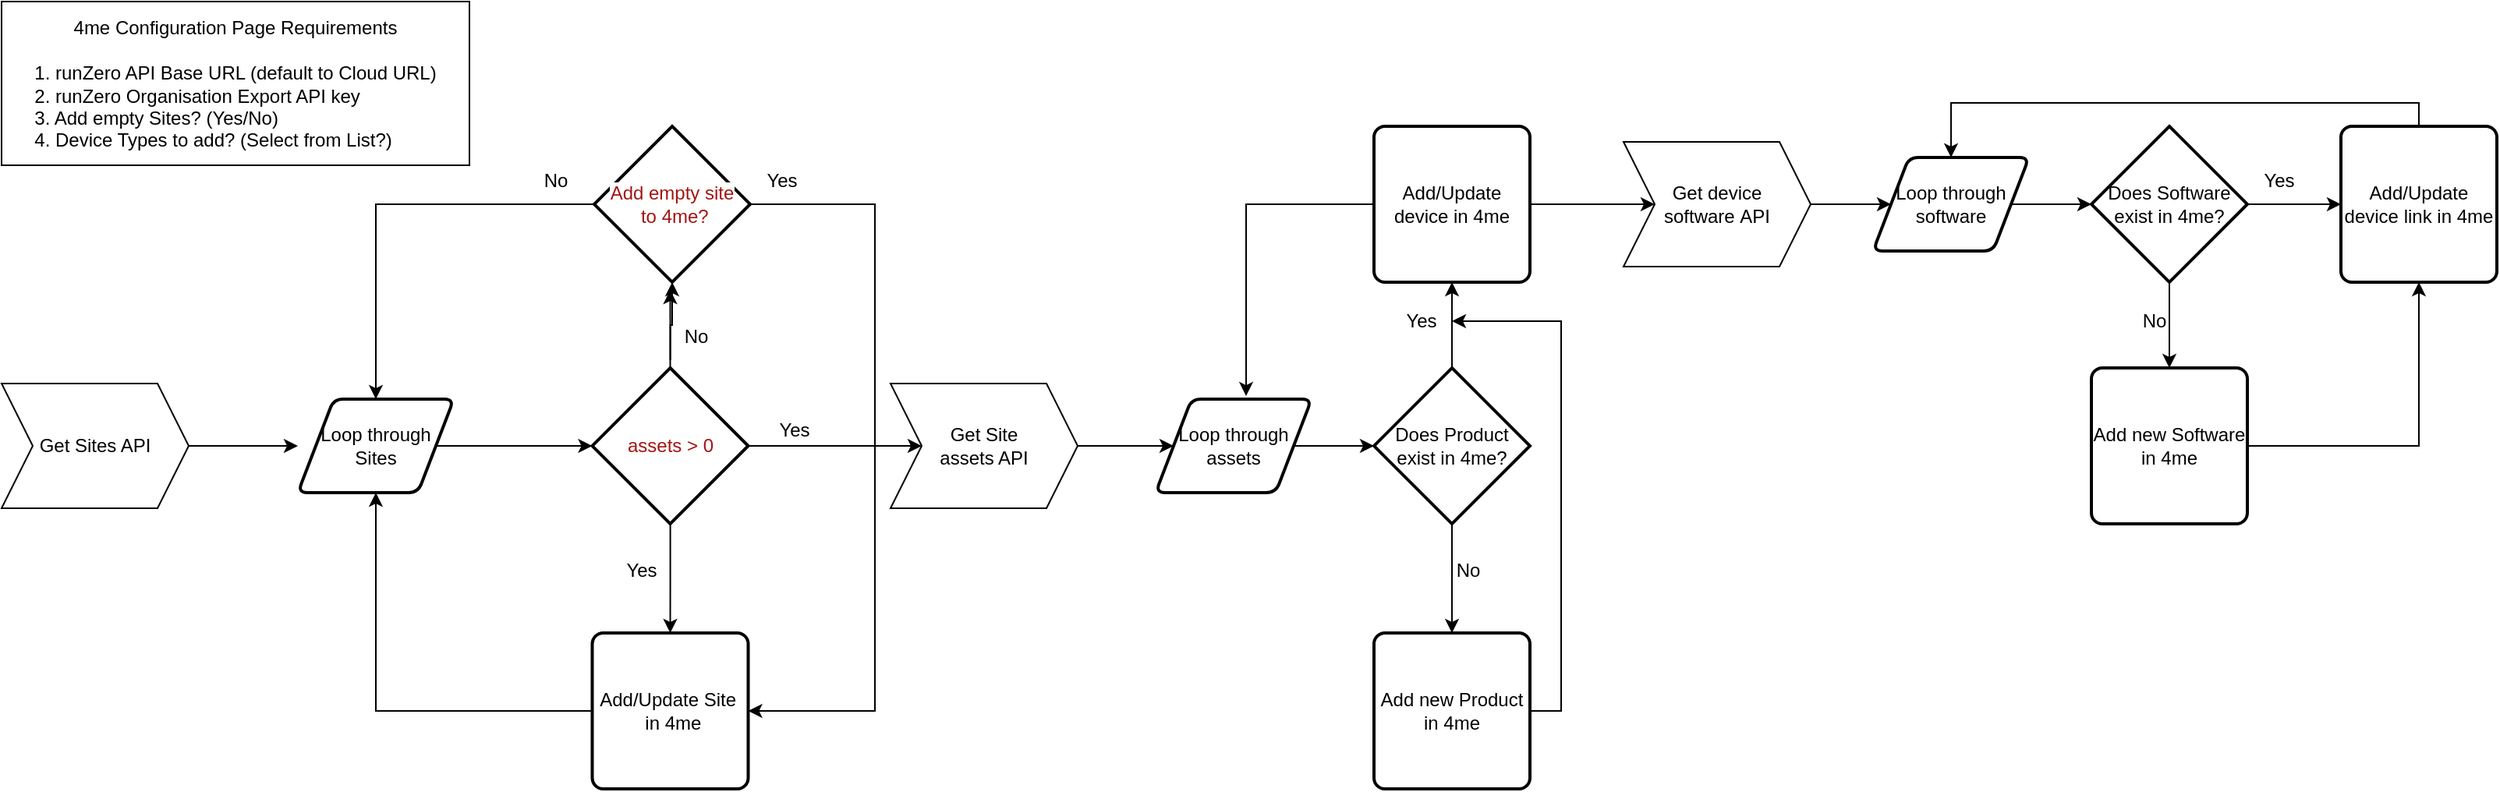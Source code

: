 <mxfile version="14.9.6" type="device"><diagram id="C5RBs43oDa-KdzZeNtuy" name="Page-1"><mxGraphModel dx="1422" dy="814" grid="1" gridSize="10" guides="1" tooltips="1" connect="1" arrows="1" fold="1" page="1" pageScale="1" pageWidth="827" pageHeight="1169" math="0" shadow="0"><root><mxCell id="WIyWlLk6GJQsqaUBKTNV-0"/><mxCell id="WIyWlLk6GJQsqaUBKTNV-1" parent="WIyWlLk6GJQsqaUBKTNV-0"/><mxCell id="F0V0074kp8VBOafrMDZi-4" style="edgeStyle=orthogonalEdgeStyle;rounded=0;orthogonalLoop=1;jettySize=auto;html=1;" parent="WIyWlLk6GJQsqaUBKTNV-1" edge="1"><mxGeometry relative="1" as="geometry"><mxPoint x="130" y="290" as="sourcePoint"/><mxPoint x="200" y="290" as="targetPoint"/></mxGeometry></mxCell><mxCell id="F0V0074kp8VBOafrMDZi-18" style="edgeStyle=orthogonalEdgeStyle;rounded=0;orthogonalLoop=1;jettySize=auto;html=1;entryX=0.5;entryY=1;entryDx=0;entryDy=0;" parent="WIyWlLk6GJQsqaUBKTNV-1" edge="1"><mxGeometry relative="1" as="geometry"><mxPoint x="438.8" y="235.047" as="sourcePoint"/><mxPoint x="438.75" y="190" as="targetPoint"/></mxGeometry></mxCell><mxCell id="F0V0074kp8VBOafrMDZi-27" style="edgeStyle=orthogonalEdgeStyle;rounded=0;orthogonalLoop=1;jettySize=auto;html=1;entryX=0.5;entryY=0;entryDx=0;entryDy=0;entryPerimeter=0;" parent="WIyWlLk6GJQsqaUBKTNV-1" source="F0V0074kp8VBOafrMDZi-50" edge="1"><mxGeometry relative="1" as="geometry"><mxPoint x="438.8" y="344.953" as="sourcePoint"/><mxPoint x="438.75" y="410" as="targetPoint"/></mxGeometry></mxCell><mxCell id="F0V0074kp8VBOafrMDZi-36" style="edgeStyle=orthogonalEdgeStyle;rounded=0;orthogonalLoop=1;jettySize=auto;html=1;exitX=1;exitY=0.5;exitDx=0;exitDy=0;exitPerimeter=0;" parent="WIyWlLk6GJQsqaUBKTNV-1" source="F0V0074kp8VBOafrMDZi-50" target="F0V0074kp8VBOafrMDZi-33" edge="1"><mxGeometry relative="1" as="geometry"><mxPoint x="497.5" y="290" as="sourcePoint"/></mxGeometry></mxCell><mxCell id="F0V0074kp8VBOafrMDZi-8" value="No" style="text;html=1;align=center;verticalAlign=middle;resizable=0;points=[];autosize=1;strokeColor=none;rotation=0;" parent="WIyWlLk6GJQsqaUBKTNV-1" vertex="1"><mxGeometry x="440" y="210" width="30" height="20" as="geometry"/></mxCell><mxCell id="F0V0074kp8VBOafrMDZi-19" style="edgeStyle=orthogonalEdgeStyle;rounded=0;orthogonalLoop=1;jettySize=auto;html=1;entryX=0.5;entryY=0;entryDx=0;entryDy=0;exitX=0;exitY=0.5;exitDx=0;exitDy=0;exitPerimeter=0;" parent="WIyWlLk6GJQsqaUBKTNV-1" source="F0V0074kp8VBOafrMDZi-52" target="F0V0074kp8VBOafrMDZi-38" edge="1"><mxGeometry relative="1" as="geometry"><mxPoint x="380" y="135" as="sourcePoint"/><mxPoint x="250" y="262" as="targetPoint"/></mxGeometry></mxCell><mxCell id="F0V0074kp8VBOafrMDZi-30" style="edgeStyle=orthogonalEdgeStyle;rounded=0;orthogonalLoop=1;jettySize=auto;html=1;entryX=1;entryY=0.5;entryDx=0;entryDy=0;exitX=1;exitY=0.5;exitDx=0;exitDy=0;exitPerimeter=0;" parent="WIyWlLk6GJQsqaUBKTNV-1" source="F0V0074kp8VBOafrMDZi-52" target="F0V0074kp8VBOafrMDZi-34" edge="1"><mxGeometry relative="1" as="geometry"><mxPoint x="497.5" y="135" as="sourcePoint"/><mxPoint x="488.75" y="440" as="targetPoint"/><Array as="points"><mxPoint x="570" y="135"/><mxPoint x="570" y="460"/></Array></mxGeometry></mxCell><mxCell id="F0V0074kp8VBOafrMDZi-13" value="Yes" style="text;html=1;align=center;verticalAlign=middle;resizable=0;points=[];autosize=1;strokeColor=none;" parent="WIyWlLk6GJQsqaUBKTNV-1" vertex="1"><mxGeometry x="400" y="360" width="40" height="20" as="geometry"/></mxCell><mxCell id="F0V0074kp8VBOafrMDZi-20" value="No" style="text;html=1;align=center;verticalAlign=middle;resizable=0;points=[];autosize=1;strokeColor=none;" parent="WIyWlLk6GJQsqaUBKTNV-1" vertex="1"><mxGeometry x="350" y="110" width="30" height="20" as="geometry"/></mxCell><mxCell id="F0V0074kp8VBOafrMDZi-22" value="&lt;span&gt;Get&amp;nbsp;Sites API&lt;/span&gt;" style="shape=step;perimeter=stepPerimeter;whiteSpace=wrap;html=1;fixedSize=1;" parent="WIyWlLk6GJQsqaUBKTNV-1" vertex="1"><mxGeometry x="10" y="250" width="120" height="80" as="geometry"/></mxCell><mxCell id="F0V0074kp8VBOafrMDZi-31" style="edgeStyle=orthogonalEdgeStyle;rounded=0;orthogonalLoop=1;jettySize=auto;html=1;entryX=0.5;entryY=1;entryDx=0;entryDy=0;" parent="WIyWlLk6GJQsqaUBKTNV-1" edge="1"><mxGeometry relative="1" as="geometry"><mxPoint x="388.75" y="440" as="sourcePoint"/><mxPoint x="250" y="320" as="targetPoint"/><Array as="points"><mxPoint x="389" y="460"/><mxPoint x="250" y="460"/></Array></mxGeometry></mxCell><mxCell id="F0V0074kp8VBOafrMDZi-26" value="Yes" style="text;html=1;align=center;verticalAlign=middle;resizable=0;points=[];autosize=1;strokeColor=none;" parent="WIyWlLk6GJQsqaUBKTNV-1" vertex="1"><mxGeometry x="490" y="110" width="40" height="20" as="geometry"/></mxCell><mxCell id="F0V0074kp8VBOafrMDZi-41" style="edgeStyle=orthogonalEdgeStyle;rounded=0;orthogonalLoop=1;jettySize=auto;html=1;entryX=0;entryY=0.5;entryDx=0;entryDy=0;" parent="WIyWlLk6GJQsqaUBKTNV-1" source="F0V0074kp8VBOafrMDZi-33" target="F0V0074kp8VBOafrMDZi-40" edge="1"><mxGeometry relative="1" as="geometry"/></mxCell><mxCell id="F0V0074kp8VBOafrMDZi-33" value="&lt;span&gt;Get&amp;nbsp;Site &lt;br&gt;assets API&lt;/span&gt;" style="shape=step;perimeter=stepPerimeter;whiteSpace=wrap;html=1;fixedSize=1;" parent="WIyWlLk6GJQsqaUBKTNV-1" vertex="1"><mxGeometry x="580" y="250" width="120" height="80" as="geometry"/></mxCell><mxCell id="F0V0074kp8VBOafrMDZi-34" value="&lt;span&gt;Add/Update Site&amp;nbsp;&lt;br&gt;&amp;nbsp;in 4me&lt;/span&gt;" style="rounded=1;whiteSpace=wrap;html=1;absoluteArcSize=1;arcSize=14;strokeWidth=2;" parent="WIyWlLk6GJQsqaUBKTNV-1" vertex="1"><mxGeometry x="388.75" y="410" width="100" height="100" as="geometry"/></mxCell><mxCell id="F0V0074kp8VBOafrMDZi-37" value="Yes" style="text;html=1;align=center;verticalAlign=middle;resizable=0;points=[];autosize=1;strokeColor=none;" parent="WIyWlLk6GJQsqaUBKTNV-1" vertex="1"><mxGeometry x="497.5" y="270" width="40" height="20" as="geometry"/></mxCell><mxCell id="F0V0074kp8VBOafrMDZi-39" style="edgeStyle=orthogonalEdgeStyle;rounded=0;orthogonalLoop=1;jettySize=auto;html=1;entryX=0;entryY=0.5;entryDx=0;entryDy=0;entryPerimeter=0;" parent="WIyWlLk6GJQsqaUBKTNV-1" source="F0V0074kp8VBOafrMDZi-38" target="F0V0074kp8VBOafrMDZi-50" edge="1"><mxGeometry relative="1" as="geometry"><mxPoint x="380" y="290" as="targetPoint"/></mxGeometry></mxCell><mxCell id="F0V0074kp8VBOafrMDZi-38" value="Loop through Sites" style="shape=parallelogram;html=1;strokeWidth=2;perimeter=parallelogramPerimeter;whiteSpace=wrap;rounded=1;arcSize=12;size=0.23;" parent="WIyWlLk6GJQsqaUBKTNV-1" vertex="1"><mxGeometry x="200" y="260" width="100" height="60" as="geometry"/></mxCell><mxCell id="F0V0074kp8VBOafrMDZi-47" style="edgeStyle=orthogonalEdgeStyle;rounded=0;orthogonalLoop=1;jettySize=auto;html=1;entryX=0;entryY=0.5;entryDx=0;entryDy=0;entryPerimeter=0;" parent="WIyWlLk6GJQsqaUBKTNV-1" source="F0V0074kp8VBOafrMDZi-40" target="F0V0074kp8VBOafrMDZi-46" edge="1"><mxGeometry relative="1" as="geometry"/></mxCell><mxCell id="F0V0074kp8VBOafrMDZi-40" value="Loop through assets" style="shape=parallelogram;html=1;strokeWidth=2;perimeter=parallelogramPerimeter;whiteSpace=wrap;rounded=1;arcSize=12;size=0.23;" parent="WIyWlLk6GJQsqaUBKTNV-1" vertex="1"><mxGeometry x="750" y="260" width="100" height="60" as="geometry"/></mxCell><mxCell id="F0V0074kp8VBOafrMDZi-58" style="edgeStyle=orthogonalEdgeStyle;rounded=0;orthogonalLoop=1;jettySize=auto;html=1;" parent="WIyWlLk6GJQsqaUBKTNV-1" source="F0V0074kp8VBOafrMDZi-42" target="F0V0074kp8VBOafrMDZi-44" edge="1"><mxGeometry relative="1" as="geometry"/></mxCell><mxCell id="4kXA11A931YP0cABEy2H-17" style="edgeStyle=orthogonalEdgeStyle;rounded=0;orthogonalLoop=1;jettySize=auto;html=1;entryX=0.58;entryY=-0.033;entryDx=0;entryDy=0;entryPerimeter=0;" edge="1" parent="WIyWlLk6GJQsqaUBKTNV-1" source="F0V0074kp8VBOafrMDZi-42" target="F0V0074kp8VBOafrMDZi-40"><mxGeometry relative="1" as="geometry"/></mxCell><mxCell id="F0V0074kp8VBOafrMDZi-42" value="&lt;span&gt;Add/Update device&amp;nbsp;in 4me&lt;/span&gt;" style="rounded=1;whiteSpace=wrap;html=1;absoluteArcSize=1;arcSize=14;strokeWidth=2;" parent="WIyWlLk6GJQsqaUBKTNV-1" vertex="1"><mxGeometry x="890" y="85" width="100" height="100" as="geometry"/></mxCell><mxCell id="4kXA11A931YP0cABEy2H-3" style="edgeStyle=orthogonalEdgeStyle;rounded=0;orthogonalLoop=1;jettySize=auto;html=1;" edge="1" parent="WIyWlLk6GJQsqaUBKTNV-1" source="F0V0074kp8VBOafrMDZi-44" target="4kXA11A931YP0cABEy2H-2"><mxGeometry relative="1" as="geometry"/></mxCell><mxCell id="F0V0074kp8VBOafrMDZi-44" value="&lt;span&gt;Get device software&amp;nbsp;API&lt;/span&gt;" style="shape=step;perimeter=stepPerimeter;whiteSpace=wrap;html=1;fixedSize=1;" parent="WIyWlLk6GJQsqaUBKTNV-1" vertex="1"><mxGeometry x="1050" y="95" width="120" height="80" as="geometry"/></mxCell><mxCell id="F0V0074kp8VBOafrMDZi-48" style="edgeStyle=orthogonalEdgeStyle;rounded=0;orthogonalLoop=1;jettySize=auto;html=1;entryX=0.5;entryY=1;entryDx=0;entryDy=0;" parent="WIyWlLk6GJQsqaUBKTNV-1" source="F0V0074kp8VBOafrMDZi-46" target="F0V0074kp8VBOafrMDZi-42" edge="1"><mxGeometry relative="1" as="geometry"/></mxCell><mxCell id="F0V0074kp8VBOafrMDZi-55" style="edgeStyle=orthogonalEdgeStyle;rounded=0;orthogonalLoop=1;jettySize=auto;html=1;entryX=0.5;entryY=0;entryDx=0;entryDy=0;" parent="WIyWlLk6GJQsqaUBKTNV-1" source="F0V0074kp8VBOafrMDZi-46" target="F0V0074kp8VBOafrMDZi-54" edge="1"><mxGeometry relative="1" as="geometry"/></mxCell><mxCell id="F0V0074kp8VBOafrMDZi-46" value="Does Product exist in 4me?" style="strokeWidth=2;html=1;shape=mxgraph.flowchart.decision;whiteSpace=wrap;" parent="WIyWlLk6GJQsqaUBKTNV-1" vertex="1"><mxGeometry x="890" y="240" width="100" height="100" as="geometry"/></mxCell><mxCell id="F0V0074kp8VBOafrMDZi-49" value="Yes" style="text;html=1;align=center;verticalAlign=middle;resizable=0;points=[];autosize=1;strokeColor=none;" parent="WIyWlLk6GJQsqaUBKTNV-1" vertex="1"><mxGeometry x="900" y="200" width="40" height="20" as="geometry"/></mxCell><mxCell id="F0V0074kp8VBOafrMDZi-51" value="" style="edgeStyle=orthogonalEdgeStyle;rounded=0;orthogonalLoop=1;jettySize=auto;html=1;exitX=0.5;exitY=0;exitDx=0;exitDy=0;exitPerimeter=0;entryX=0.5;entryY=1;entryDx=0;entryDy=0;entryPerimeter=0;" parent="WIyWlLk6GJQsqaUBKTNV-1" source="F0V0074kp8VBOafrMDZi-50" target="F0V0074kp8VBOafrMDZi-52" edge="1"><mxGeometry relative="1" as="geometry"><mxPoint x="438.8" y="189.953" as="targetPoint"/></mxGeometry></mxCell><mxCell id="F0V0074kp8VBOafrMDZi-50" value="&lt;span style=&quot;color: rgb(163 , 21 , 21) ; background-color: rgb(255 , 255 , 254)&quot;&gt;assets &amp;gt; 0&lt;/span&gt;" style="strokeWidth=2;html=1;shape=mxgraph.flowchart.decision;whiteSpace=wrap;" parent="WIyWlLk6GJQsqaUBKTNV-1" vertex="1"><mxGeometry x="388.75" y="240" width="100" height="100" as="geometry"/></mxCell><mxCell id="F0V0074kp8VBOafrMDZi-52" value="&lt;span style=&quot;color: rgb(163 , 21 , 21) ; background-color: rgb(255 , 255 , 254)&quot;&gt;Add empty site&lt;/span&gt;&lt;br style=&quot;color: rgb(163 , 21 , 21) ; background-color: rgb(255 , 255 , 254)&quot;&gt;&lt;span style=&quot;color: rgb(163 , 21 , 21) ; background-color: rgb(255 , 255 , 254)&quot;&gt;&amp;nbsp;to 4me?&lt;/span&gt;" style="strokeWidth=2;html=1;shape=mxgraph.flowchart.decision;whiteSpace=wrap;" parent="WIyWlLk6GJQsqaUBKTNV-1" vertex="1"><mxGeometry x="390" y="85" width="100" height="100" as="geometry"/></mxCell><mxCell id="F0V0074kp8VBOafrMDZi-57" style="edgeStyle=orthogonalEdgeStyle;rounded=0;orthogonalLoop=1;jettySize=auto;html=1;" parent="WIyWlLk6GJQsqaUBKTNV-1" source="F0V0074kp8VBOafrMDZi-54" edge="1"><mxGeometry relative="1" as="geometry"><mxPoint x="940" y="210" as="targetPoint"/><Array as="points"><mxPoint x="1010" y="460"/><mxPoint x="1010" y="210"/><mxPoint x="940" y="210"/></Array></mxGeometry></mxCell><mxCell id="F0V0074kp8VBOafrMDZi-54" value="&lt;span&gt;Add new Product in 4me&lt;/span&gt;" style="rounded=1;whiteSpace=wrap;html=1;absoluteArcSize=1;arcSize=14;strokeWidth=2;" parent="WIyWlLk6GJQsqaUBKTNV-1" vertex="1"><mxGeometry x="890" y="410" width="100" height="100" as="geometry"/></mxCell><mxCell id="F0V0074kp8VBOafrMDZi-56" value="No" style="text;html=1;align=center;verticalAlign=middle;resizable=0;points=[];autosize=1;strokeColor=none;" parent="WIyWlLk6GJQsqaUBKTNV-1" vertex="1"><mxGeometry x="935" y="360" width="30" height="20" as="geometry"/></mxCell><mxCell id="4kXA11A931YP0cABEy2H-5" style="edgeStyle=orthogonalEdgeStyle;rounded=0;orthogonalLoop=1;jettySize=auto;html=1;" edge="1" parent="WIyWlLk6GJQsqaUBKTNV-1" source="4kXA11A931YP0cABEy2H-2" target="4kXA11A931YP0cABEy2H-4"><mxGeometry relative="1" as="geometry"/></mxCell><mxCell id="4kXA11A931YP0cABEy2H-2" value="Loop through software" style="shape=parallelogram;html=1;strokeWidth=2;perimeter=parallelogramPerimeter;whiteSpace=wrap;rounded=1;arcSize=12;size=0.23;" vertex="1" parent="WIyWlLk6GJQsqaUBKTNV-1"><mxGeometry x="1210" y="105" width="100" height="60" as="geometry"/></mxCell><mxCell id="4kXA11A931YP0cABEy2H-7" style="edgeStyle=orthogonalEdgeStyle;rounded=0;orthogonalLoop=1;jettySize=auto;html=1;entryX=0.5;entryY=0;entryDx=0;entryDy=0;" edge="1" parent="WIyWlLk6GJQsqaUBKTNV-1" source="4kXA11A931YP0cABEy2H-4" target="4kXA11A931YP0cABEy2H-6"><mxGeometry relative="1" as="geometry"/></mxCell><mxCell id="4kXA11A931YP0cABEy2H-10" style="edgeStyle=orthogonalEdgeStyle;rounded=0;orthogonalLoop=1;jettySize=auto;html=1;" edge="1" parent="WIyWlLk6GJQsqaUBKTNV-1" source="4kXA11A931YP0cABEy2H-4" target="4kXA11A931YP0cABEy2H-9"><mxGeometry relative="1" as="geometry"/></mxCell><mxCell id="4kXA11A931YP0cABEy2H-4" value="Does Software exist in 4me?" style="strokeWidth=2;html=1;shape=mxgraph.flowchart.decision;whiteSpace=wrap;" vertex="1" parent="WIyWlLk6GJQsqaUBKTNV-1"><mxGeometry x="1350" y="85" width="100" height="100" as="geometry"/></mxCell><mxCell id="4kXA11A931YP0cABEy2H-12" style="edgeStyle=orthogonalEdgeStyle;rounded=0;orthogonalLoop=1;jettySize=auto;html=1;entryX=0.5;entryY=1;entryDx=0;entryDy=0;" edge="1" parent="WIyWlLk6GJQsqaUBKTNV-1" source="4kXA11A931YP0cABEy2H-6" target="4kXA11A931YP0cABEy2H-9"><mxGeometry relative="1" as="geometry"/></mxCell><mxCell id="4kXA11A931YP0cABEy2H-6" value="&lt;span&gt;Add new Software in 4me&lt;/span&gt;" style="rounded=1;whiteSpace=wrap;html=1;absoluteArcSize=1;arcSize=14;strokeWidth=2;" vertex="1" parent="WIyWlLk6GJQsqaUBKTNV-1"><mxGeometry x="1350" y="240" width="100" height="100" as="geometry"/></mxCell><mxCell id="4kXA11A931YP0cABEy2H-8" value="No" style="text;html=1;align=center;verticalAlign=middle;resizable=0;points=[];autosize=1;strokeColor=none;" vertex="1" parent="WIyWlLk6GJQsqaUBKTNV-1"><mxGeometry x="1375" y="200" width="30" height="20" as="geometry"/></mxCell><mxCell id="4kXA11A931YP0cABEy2H-15" style="edgeStyle=orthogonalEdgeStyle;rounded=0;orthogonalLoop=1;jettySize=auto;html=1;entryX=0.5;entryY=0;entryDx=0;entryDy=0;" edge="1" parent="WIyWlLk6GJQsqaUBKTNV-1" source="4kXA11A931YP0cABEy2H-9" target="4kXA11A931YP0cABEy2H-2"><mxGeometry relative="1" as="geometry"><Array as="points"><mxPoint x="1560" y="70"/><mxPoint x="1260" y="70"/></Array></mxGeometry></mxCell><mxCell id="4kXA11A931YP0cABEy2H-9" value="&lt;span&gt;Add/Update device link in 4me&lt;/span&gt;" style="rounded=1;whiteSpace=wrap;html=1;absoluteArcSize=1;arcSize=14;strokeWidth=2;" vertex="1" parent="WIyWlLk6GJQsqaUBKTNV-1"><mxGeometry x="1510" y="85" width="100" height="100" as="geometry"/></mxCell><mxCell id="4kXA11A931YP0cABEy2H-11" value="Yes" style="text;html=1;align=center;verticalAlign=middle;resizable=0;points=[];autosize=1;strokeColor=none;" vertex="1" parent="WIyWlLk6GJQsqaUBKTNV-1"><mxGeometry x="1450" y="110" width="40" height="20" as="geometry"/></mxCell><mxCell id="4kXA11A931YP0cABEy2H-21" value="4me Configuration Page Requirements&lt;br&gt;&lt;br&gt;&lt;div style=&quot;text-align: left&quot;&gt;&lt;span&gt;1. runZero API Base URL (default to Cloud URL)&lt;/span&gt;&lt;/div&gt;&lt;span&gt;&lt;div style=&quot;text-align: left&quot;&gt;&lt;span&gt;2. runZero Organisation Export API key&lt;/span&gt;&lt;/div&gt;&lt;/span&gt;&lt;span&gt;&lt;div style=&quot;text-align: left&quot;&gt;&lt;span&gt;3. Add empty Sites? (Yes/No)&lt;/span&gt;&lt;/div&gt;&lt;div style=&quot;text-align: left&quot;&gt;&lt;span&gt;4. Device Types to add? (Select from List?)&lt;/span&gt;&lt;/div&gt;&lt;/span&gt;" style="whiteSpace=wrap;html=1;" vertex="1" parent="WIyWlLk6GJQsqaUBKTNV-1"><mxGeometry x="10" y="5" width="300" height="105" as="geometry"/></mxCell></root></mxGraphModel></diagram></mxfile>